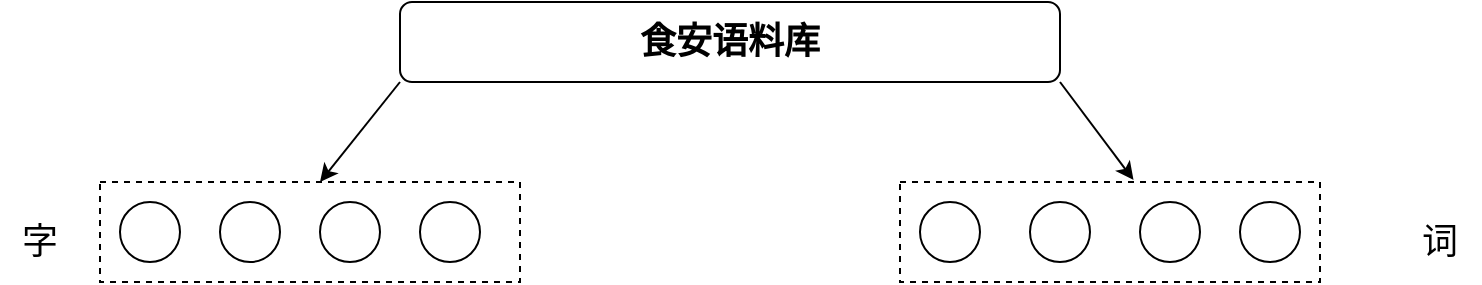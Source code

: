 <mxfile version="12.1.3" type="github" pages="1"><diagram id="zWIrkTcFfB6BpY5Eq1SR" name="Page-1"><mxGraphModel dx="1024" dy="534" grid="1" gridSize="10" guides="1" tooltips="1" connect="1" arrows="1" fold="1" page="1" pageScale="1" pageWidth="827" pageHeight="1169" math="0" shadow="0"><root><mxCell id="0"/><mxCell id="1" parent="0"/><mxCell id="K0EPTWQ78Ae_0C-hLhxl-1" value="&lt;b&gt;&lt;font style=&quot;font-size: 18px&quot;&gt;食安语料库&lt;/font&gt;&lt;/b&gt;" style="rounded=1;whiteSpace=wrap;html=1;" vertex="1" parent="1"><mxGeometry x="220" y="30" width="330" height="40" as="geometry"/></mxCell><mxCell id="K0EPTWQ78Ae_0C-hLhxl-2" value="" style="ellipse;whiteSpace=wrap;html=1;aspect=fixed;" vertex="1" parent="1"><mxGeometry x="80" y="130" width="30" height="30" as="geometry"/></mxCell><mxCell id="K0EPTWQ78Ae_0C-hLhxl-3" value="" style="ellipse;whiteSpace=wrap;html=1;aspect=fixed;" vertex="1" parent="1"><mxGeometry x="130" y="130" width="30" height="30" as="geometry"/></mxCell><mxCell id="K0EPTWQ78Ae_0C-hLhxl-4" value="" style="ellipse;whiteSpace=wrap;html=1;aspect=fixed;" vertex="1" parent="1"><mxGeometry x="180" y="130" width="30" height="30" as="geometry"/></mxCell><mxCell id="K0EPTWQ78Ae_0C-hLhxl-5" value="" style="ellipse;whiteSpace=wrap;html=1;aspect=fixed;" vertex="1" parent="1"><mxGeometry x="230" y="130" width="30" height="30" as="geometry"/></mxCell><mxCell id="K0EPTWQ78Ae_0C-hLhxl-7" value="" style="rounded=0;whiteSpace=wrap;html=1;dashed=1;fillColor=none;gradientColor=none;" vertex="1" parent="1"><mxGeometry x="70" y="120" width="210" height="50" as="geometry"/></mxCell><mxCell id="K0EPTWQ78Ae_0C-hLhxl-8" value="" style="endArrow=classic;html=1;" edge="1" parent="1"><mxGeometry width="50" height="50" relative="1" as="geometry"><mxPoint x="220" y="70" as="sourcePoint"/><mxPoint x="180" y="120" as="targetPoint"/></mxGeometry></mxCell><mxCell id="K0EPTWQ78Ae_0C-hLhxl-9" value="&lt;font style=&quot;font-size: 18px&quot;&gt;字&lt;/font&gt;" style="text;html=1;strokeColor=none;fillColor=none;align=center;verticalAlign=middle;whiteSpace=wrap;rounded=0;dashed=1;" vertex="1" parent="1"><mxGeometry x="20" y="140" width="40" height="20" as="geometry"/></mxCell><mxCell id="K0EPTWQ78Ae_0C-hLhxl-12" value="" style="ellipse;whiteSpace=wrap;html=1;aspect=fixed;" vertex="1" parent="1"><mxGeometry x="480" y="130" width="30" height="30" as="geometry"/></mxCell><mxCell id="K0EPTWQ78Ae_0C-hLhxl-13" value="" style="ellipse;whiteSpace=wrap;html=1;aspect=fixed;" vertex="1" parent="1"><mxGeometry x="535" y="130" width="30" height="30" as="geometry"/></mxCell><mxCell id="K0EPTWQ78Ae_0C-hLhxl-14" value="" style="ellipse;whiteSpace=wrap;html=1;aspect=fixed;" vertex="1" parent="1"><mxGeometry x="590" y="130" width="30" height="30" as="geometry"/></mxCell><mxCell id="K0EPTWQ78Ae_0C-hLhxl-15" value="" style="ellipse;whiteSpace=wrap;html=1;aspect=fixed;" vertex="1" parent="1"><mxGeometry x="640" y="130" width="30" height="30" as="geometry"/></mxCell><mxCell id="K0EPTWQ78Ae_0C-hLhxl-16" value="" style="rounded=0;whiteSpace=wrap;html=1;dashed=1;fillColor=none;gradientColor=none;" vertex="1" parent="1"><mxGeometry x="470" y="120" width="210" height="50" as="geometry"/></mxCell><mxCell id="K0EPTWQ78Ae_0C-hLhxl-19" value="" style="endArrow=classic;html=1;entryX=0.556;entryY=-0.02;entryDx=0;entryDy=0;entryPerimeter=0;" edge="1" parent="1" target="K0EPTWQ78Ae_0C-hLhxl-16"><mxGeometry width="50" height="50" relative="1" as="geometry"><mxPoint x="550" y="70" as="sourcePoint"/><mxPoint x="575" y="120" as="targetPoint"/></mxGeometry></mxCell><mxCell id="K0EPTWQ78Ae_0C-hLhxl-20" value="&lt;span style=&quot;font-size: 18px&quot;&gt;词&lt;/span&gt;" style="text;html=1;strokeColor=none;fillColor=none;align=center;verticalAlign=middle;whiteSpace=wrap;rounded=0;dashed=1;" vertex="1" parent="1"><mxGeometry x="720" y="140" width="40" height="20" as="geometry"/></mxCell></root></mxGraphModel></diagram></mxfile>